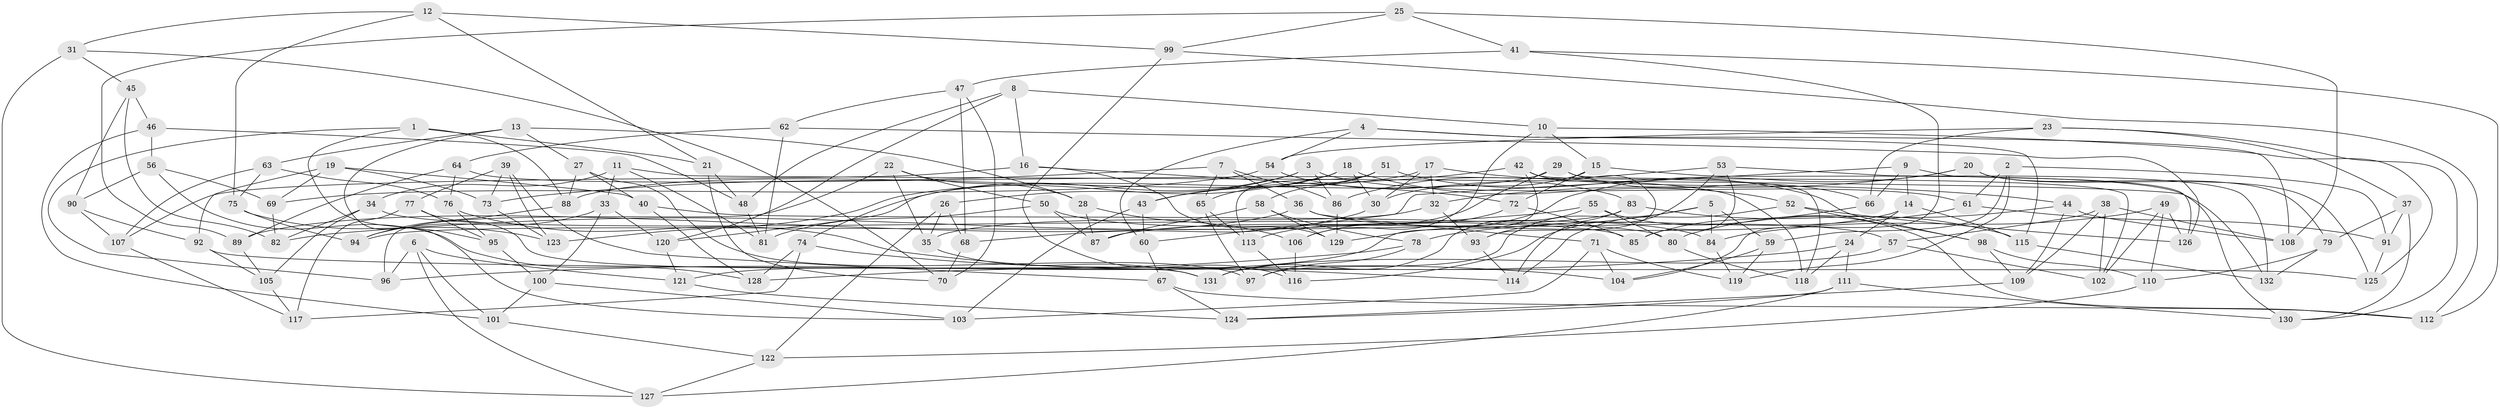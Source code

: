 // Generated by graph-tools (version 1.1) at 2025/56/03/09/25 04:56:56]
// undirected, 132 vertices, 264 edges
graph export_dot {
graph [start="1"]
  node [color=gray90,style=filled];
  1;
  2;
  3;
  4;
  5;
  6;
  7;
  8;
  9;
  10;
  11;
  12;
  13;
  14;
  15;
  16;
  17;
  18;
  19;
  20;
  21;
  22;
  23;
  24;
  25;
  26;
  27;
  28;
  29;
  30;
  31;
  32;
  33;
  34;
  35;
  36;
  37;
  38;
  39;
  40;
  41;
  42;
  43;
  44;
  45;
  46;
  47;
  48;
  49;
  50;
  51;
  52;
  53;
  54;
  55;
  56;
  57;
  58;
  59;
  60;
  61;
  62;
  63;
  64;
  65;
  66;
  67;
  68;
  69;
  70;
  71;
  72;
  73;
  74;
  75;
  76;
  77;
  78;
  79;
  80;
  81;
  82;
  83;
  84;
  85;
  86;
  87;
  88;
  89;
  90;
  91;
  92;
  93;
  94;
  95;
  96;
  97;
  98;
  99;
  100;
  101;
  102;
  103;
  104;
  105;
  106;
  107;
  108;
  109;
  110;
  111;
  112;
  113;
  114;
  115;
  116;
  117;
  118;
  119;
  120;
  121;
  122;
  123;
  124;
  125;
  126;
  127;
  128;
  129;
  130;
  131;
  132;
  1 -- 21;
  1 -- 95;
  1 -- 96;
  1 -- 88;
  2 -- 59;
  2 -- 119;
  2 -- 61;
  2 -- 91;
  3 -- 86;
  3 -- 61;
  3 -- 26;
  3 -- 74;
  4 -- 60;
  4 -- 108;
  4 -- 115;
  4 -- 54;
  5 -- 97;
  5 -- 84;
  5 -- 116;
  5 -- 59;
  6 -- 101;
  6 -- 127;
  6 -- 96;
  6 -- 121;
  7 -- 86;
  7 -- 65;
  7 -- 73;
  7 -- 36;
  8 -- 120;
  8 -- 10;
  8 -- 16;
  8 -- 48;
  9 -- 60;
  9 -- 14;
  9 -- 66;
  9 -- 126;
  10 -- 15;
  10 -- 106;
  10 -- 125;
  11 -- 34;
  11 -- 132;
  11 -- 33;
  11 -- 81;
  12 -- 75;
  12 -- 99;
  12 -- 31;
  12 -- 21;
  13 -- 63;
  13 -- 28;
  13 -- 103;
  13 -- 27;
  14 -- 115;
  14 -- 87;
  14 -- 24;
  15 -- 130;
  15 -- 72;
  15 -- 30;
  16 -- 107;
  16 -- 72;
  16 -- 129;
  17 -- 30;
  17 -- 44;
  17 -- 32;
  17 -- 88;
  18 -- 43;
  18 -- 30;
  18 -- 52;
  18 -- 123;
  19 -- 73;
  19 -- 69;
  19 -- 92;
  19 -- 40;
  20 -- 129;
  20 -- 32;
  20 -- 79;
  20 -- 125;
  21 -- 70;
  21 -- 48;
  22 -- 50;
  22 -- 35;
  22 -- 96;
  22 -- 28;
  23 -- 66;
  23 -- 130;
  23 -- 37;
  23 -- 54;
  24 -- 128;
  24 -- 118;
  24 -- 111;
  25 -- 108;
  25 -- 41;
  25 -- 89;
  25 -- 99;
  26 -- 68;
  26 -- 122;
  26 -- 35;
  27 -- 88;
  27 -- 40;
  27 -- 97;
  28 -- 87;
  28 -- 106;
  29 -- 66;
  29 -- 120;
  29 -- 113;
  29 -- 102;
  30 -- 68;
  31 -- 127;
  31 -- 45;
  31 -- 70;
  32 -- 93;
  32 -- 35;
  33 -- 120;
  33 -- 94;
  33 -- 100;
  34 -- 105;
  34 -- 82;
  34 -- 85;
  35 -- 131;
  36 -- 57;
  36 -- 71;
  36 -- 89;
  37 -- 130;
  37 -- 91;
  37 -- 79;
  38 -- 57;
  38 -- 109;
  38 -- 102;
  38 -- 108;
  39 -- 123;
  39 -- 73;
  39 -- 67;
  39 -- 77;
  40 -- 80;
  40 -- 128;
  41 -- 47;
  41 -- 104;
  41 -- 112;
  42 -- 43;
  42 -- 93;
  42 -- 118;
  42 -- 121;
  43 -- 103;
  43 -- 60;
  44 -- 108;
  44 -- 109;
  44 -- 80;
  45 -- 82;
  45 -- 46;
  45 -- 90;
  46 -- 48;
  46 -- 101;
  46 -- 56;
  47 -- 68;
  47 -- 62;
  47 -- 70;
  48 -- 81;
  49 -- 126;
  49 -- 110;
  49 -- 102;
  49 -- 84;
  50 -- 81;
  50 -- 87;
  50 -- 84;
  51 -- 113;
  51 -- 58;
  51 -- 65;
  51 -- 98;
  52 -- 126;
  52 -- 98;
  52 -- 114;
  53 -- 85;
  53 -- 114;
  53 -- 86;
  53 -- 132;
  54 -- 69;
  54 -- 83;
  55 -- 131;
  55 -- 112;
  55 -- 80;
  55 -- 82;
  56 -- 90;
  56 -- 128;
  56 -- 69;
  57 -- 102;
  57 -- 131;
  58 -- 129;
  58 -- 87;
  58 -- 78;
  59 -- 119;
  59 -- 104;
  60 -- 67;
  61 -- 91;
  61 -- 78;
  62 -- 126;
  62 -- 81;
  62 -- 64;
  63 -- 76;
  63 -- 107;
  63 -- 75;
  64 -- 89;
  64 -- 76;
  64 -- 118;
  65 -- 113;
  65 -- 97;
  66 -- 85;
  67 -- 124;
  67 -- 112;
  68 -- 70;
  69 -- 82;
  71 -- 103;
  71 -- 104;
  71 -- 119;
  72 -- 85;
  72 -- 106;
  73 -- 123;
  74 -- 114;
  74 -- 117;
  74 -- 128;
  75 -- 94;
  75 -- 123;
  76 -- 104;
  76 -- 95;
  77 -- 117;
  77 -- 131;
  77 -- 95;
  78 -- 97;
  78 -- 96;
  79 -- 110;
  79 -- 132;
  80 -- 118;
  83 -- 94;
  83 -- 115;
  83 -- 93;
  84 -- 119;
  86 -- 129;
  88 -- 94;
  89 -- 105;
  90 -- 107;
  90 -- 92;
  91 -- 125;
  92 -- 125;
  92 -- 105;
  93 -- 114;
  95 -- 100;
  98 -- 109;
  98 -- 110;
  99 -- 112;
  99 -- 116;
  100 -- 103;
  100 -- 101;
  101 -- 122;
  105 -- 117;
  106 -- 116;
  107 -- 117;
  109 -- 124;
  110 -- 122;
  111 -- 124;
  111 -- 130;
  111 -- 127;
  113 -- 116;
  115 -- 132;
  120 -- 121;
  121 -- 124;
  122 -- 127;
}
